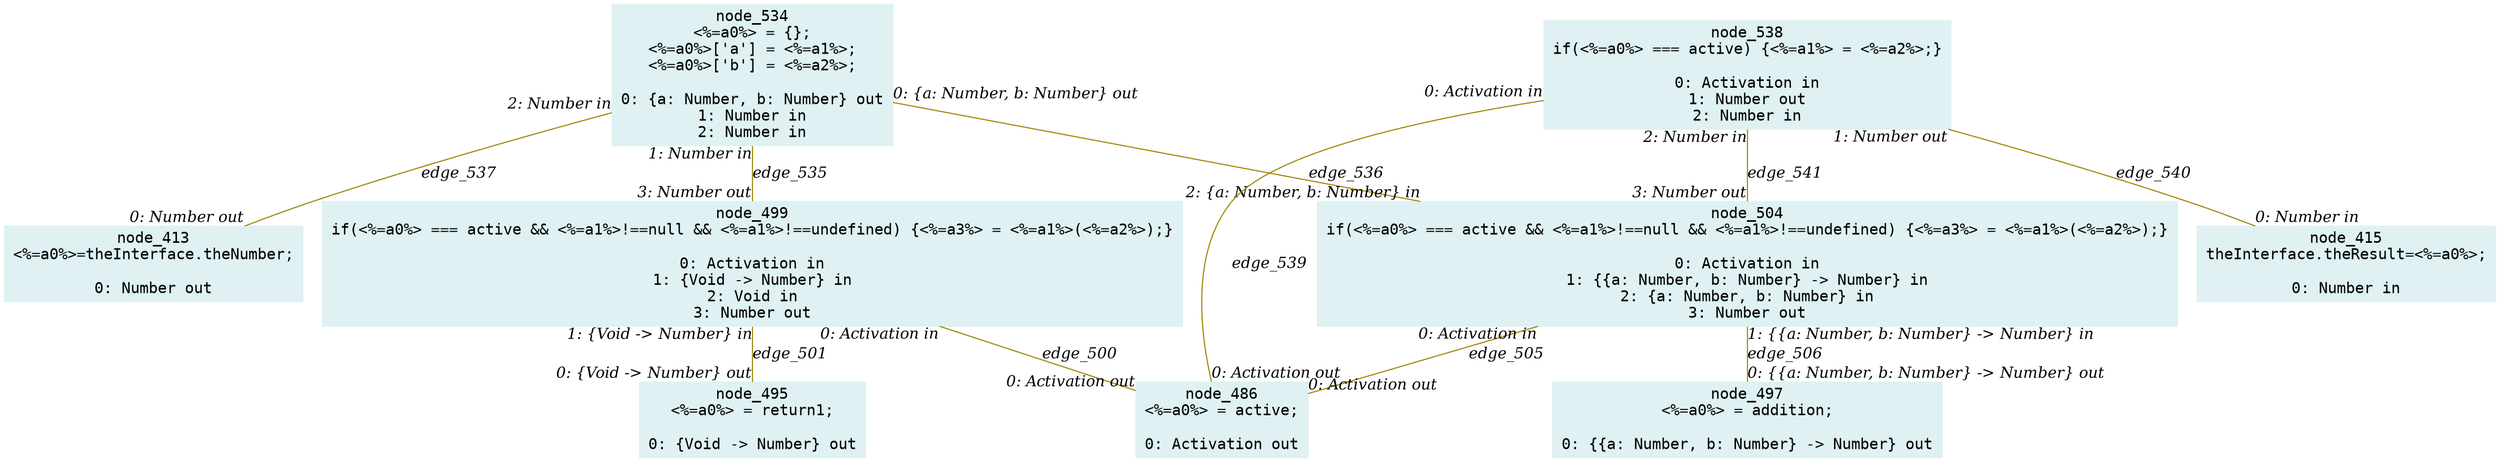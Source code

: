 digraph g{node_413 [shape="box", style="filled", color="#dff1f2", fontname="Courier", label="node_413
<%=a0%>=theInterface.theNumber;

0: Number out" ]
node_415 [shape="box", style="filled", color="#dff1f2", fontname="Courier", label="node_415
theInterface.theResult=<%=a0%>;

0: Number in" ]
node_486 [shape="box", style="filled", color="#dff1f2", fontname="Courier", label="node_486
<%=a0%> = active;

0: Activation out" ]
node_495 [shape="box", style="filled", color="#dff1f2", fontname="Courier", label="node_495
<%=a0%> = return1;

0: {Void -> Number} out" ]
node_497 [shape="box", style="filled", color="#dff1f2", fontname="Courier", label="node_497
<%=a0%> = addition;

0: {{a: Number, b: Number} -> Number} out" ]
node_499 [shape="box", style="filled", color="#dff1f2", fontname="Courier", label="node_499
if(<%=a0%> === active && <%=a1%>!==null && <%=a1%>!==undefined) {<%=a3%> = <%=a1%>(<%=a2%>);}

0: Activation in
1: {Void -> Number} in
2: Void in
3: Number out" ]
node_504 [shape="box", style="filled", color="#dff1f2", fontname="Courier", label="node_504
if(<%=a0%> === active && <%=a1%>!==null && <%=a1%>!==undefined) {<%=a3%> = <%=a1%>(<%=a2%>);}

0: Activation in
1: {{a: Number, b: Number} -> Number} in
2: {a: Number, b: Number} in
3: Number out" ]
node_534 [shape="box", style="filled", color="#dff1f2", fontname="Courier", label="node_534
<%=a0%> = {};
<%=a0%>['a'] = <%=a1%>;
<%=a0%>['b'] = <%=a2%>;

0: {a: Number, b: Number} out
1: Number in
2: Number in" ]
node_538 [shape="box", style="filled", color="#dff1f2", fontname="Courier", label="node_538
if(<%=a0%> === active) {<%=a1%> = <%=a2%>;}

0: Activation in
1: Number out
2: Number in" ]
node_499 -> node_486 [dir=none, arrowHead=none, fontname="Times-Italic", arrowsize=1, color="#9d8400", label="edge_500",  headlabel="0: Activation out", taillabel="0: Activation in" ]
node_499 -> node_495 [dir=none, arrowHead=none, fontname="Times-Italic", arrowsize=1, color="#9d8400", label="edge_501",  headlabel="0: {Void -> Number} out", taillabel="1: {Void -> Number} in" ]
node_504 -> node_486 [dir=none, arrowHead=none, fontname="Times-Italic", arrowsize=1, color="#9d8400", label="edge_505",  headlabel="0: Activation out", taillabel="0: Activation in" ]
node_504 -> node_497 [dir=none, arrowHead=none, fontname="Times-Italic", arrowsize=1, color="#9d8400", label="edge_506",  headlabel="0: {{a: Number, b: Number} -> Number} out", taillabel="1: {{a: Number, b: Number} -> Number} in" ]
node_534 -> node_499 [dir=none, arrowHead=none, fontname="Times-Italic", arrowsize=1, color="#9d8400", label="edge_535",  headlabel="3: Number out", taillabel="1: Number in" ]
node_534 -> node_504 [dir=none, arrowHead=none, fontname="Times-Italic", arrowsize=1, color="#9d8400", label="edge_536",  headlabel="2: {a: Number, b: Number} in", taillabel="0: {a: Number, b: Number} out" ]
node_534 -> node_413 [dir=none, arrowHead=none, fontname="Times-Italic", arrowsize=1, color="#9d8400", label="edge_537",  headlabel="0: Number out", taillabel="2: Number in" ]
node_538 -> node_486 [dir=none, arrowHead=none, fontname="Times-Italic", arrowsize=1, color="#9d8400", label="edge_539",  headlabel="0: Activation out", taillabel="0: Activation in" ]
node_538 -> node_415 [dir=none, arrowHead=none, fontname="Times-Italic", arrowsize=1, color="#9d8400", label="edge_540",  headlabel="0: Number in", taillabel="1: Number out" ]
node_538 -> node_504 [dir=none, arrowHead=none, fontname="Times-Italic", arrowsize=1, color="#9d8400", label="edge_541",  headlabel="3: Number out", taillabel="2: Number in" ]
}